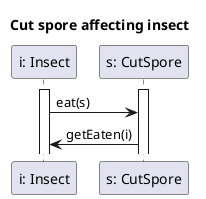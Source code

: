 @startuml InsectSpeedUp

title Cut spore affecting insect

participant "i: Insect" as I
participant "s: CutSpore" as Sp

activate I
activate Sp

I -> Sp : eat(s)
Sp -> I : getEaten(i)


@enduml
